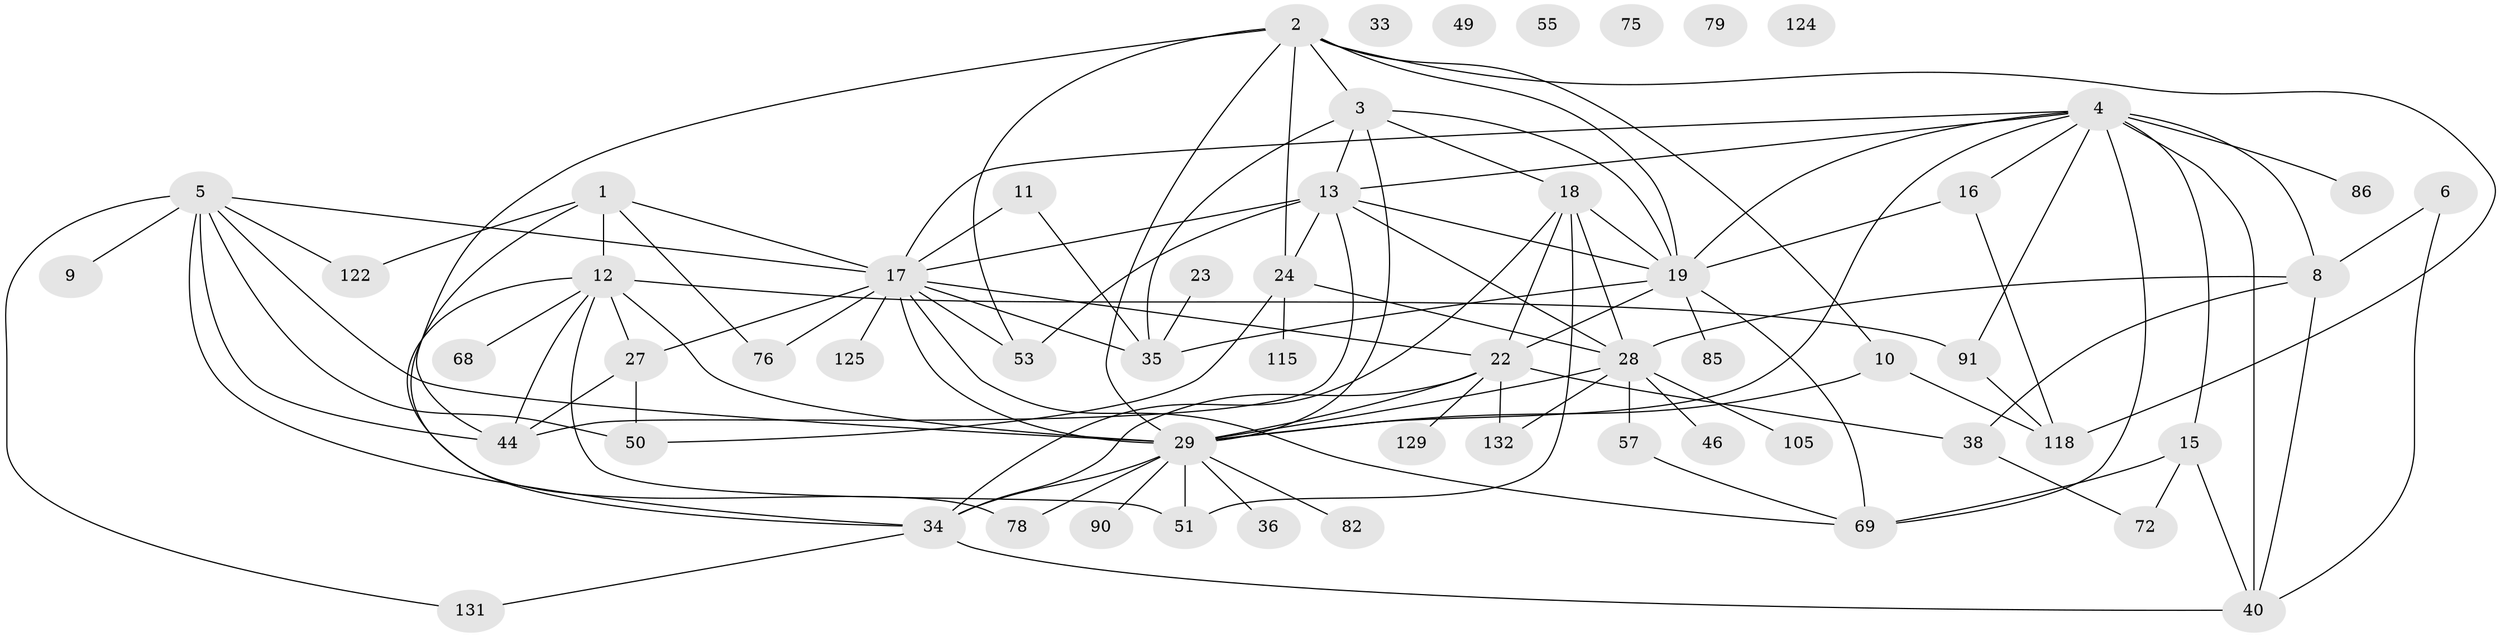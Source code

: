 // original degree distribution, {3: 0.2740740740740741, 4: 0.17037037037037037, 2: 0.2, 1: 0.16296296296296298, 5: 0.06666666666666667, 7: 0.022222222222222223, 0: 0.044444444444444446, 6: 0.05185185185185185, 9: 0.007407407407407408}
// Generated by graph-tools (version 1.1) at 2025/16/03/04/25 18:16:35]
// undirected, 58 vertices, 108 edges
graph export_dot {
graph [start="1"]
  node [color=gray90,style=filled];
  1 [super="+67"];
  2 [super="+7+87"];
  3 [super="+88"];
  4 [super="+31+25"];
  5 [super="+41+37"];
  6;
  8 [super="+62+100"];
  9 [super="+81"];
  10 [super="+101+26"];
  11 [super="+94"];
  12 [super="+116+30"];
  13 [super="+59+14"];
  15 [super="+89"];
  16;
  17 [super="+63+123+21"];
  18 [super="+93"];
  19 [super="+20+32+96"];
  22 [super="+39+97+47"];
  23;
  24 [super="+64+54"];
  27 [super="+127"];
  28 [super="+56+106+114"];
  29 [super="+107+73+134+42"];
  33;
  34 [super="+77+43"];
  35 [super="+119"];
  36;
  38 [super="+83"];
  40 [super="+52"];
  44 [super="+84"];
  46;
  49;
  50 [super="+65"];
  51 [super="+92+61"];
  53 [super="+71"];
  55;
  57 [super="+60"];
  68;
  69 [super="+80"];
  72;
  75;
  76 [super="+109"];
  78 [super="+110"];
  79;
  82;
  85;
  86;
  90;
  91 [super="+128"];
  105;
  115;
  118 [super="+120"];
  122;
  124;
  125;
  129;
  131;
  132;
  1 -- 122;
  1 -- 12;
  1 -- 17;
  1 -- 78;
  1 -- 76;
  2 -- 29;
  2 -- 53;
  2 -- 3;
  2 -- 118;
  2 -- 24;
  2 -- 44;
  2 -- 19;
  2 -- 10;
  3 -- 18;
  3 -- 35;
  3 -- 13;
  3 -- 29;
  3 -- 19;
  4 -- 40 [weight=2];
  4 -- 15;
  4 -- 16;
  4 -- 86;
  4 -- 91;
  4 -- 69;
  4 -- 17;
  4 -- 19;
  4 -- 29;
  4 -- 8;
  4 -- 13;
  5 -- 50;
  5 -- 131;
  5 -- 122;
  5 -- 29;
  5 -- 17;
  5 -- 9;
  5 -- 34;
  5 -- 44;
  6 -- 8;
  6 -- 40;
  8 -- 28;
  8 -- 40;
  8 -- 38;
  10 -- 118;
  10 -- 29;
  11 -- 35;
  11 -- 17;
  12 -- 68;
  12 -- 44;
  12 -- 51;
  12 -- 91;
  12 -- 29 [weight=2];
  12 -- 34;
  12 -- 27;
  13 -- 24;
  13 -- 53;
  13 -- 44;
  13 -- 17 [weight=2];
  13 -- 19;
  13 -- 28;
  15 -- 72 [weight=2];
  15 -- 69 [weight=2];
  15 -- 40;
  16 -- 118;
  16 -- 19;
  17 -- 22;
  17 -- 125;
  17 -- 69;
  17 -- 53 [weight=2];
  17 -- 35;
  17 -- 27;
  17 -- 29;
  17 -- 76;
  18 -- 28;
  18 -- 34;
  18 -- 19;
  18 -- 51 [weight=2];
  18 -- 22;
  19 -- 69 [weight=2];
  19 -- 35;
  19 -- 22 [weight=3];
  19 -- 85;
  22 -- 34;
  22 -- 129;
  22 -- 132;
  22 -- 29;
  22 -- 38;
  23 -- 35;
  24 -- 115;
  24 -- 28;
  24 -- 50;
  27 -- 50 [weight=2];
  27 -- 44;
  28 -- 105;
  28 -- 46;
  28 -- 57;
  28 -- 132;
  28 -- 29;
  29 -- 34;
  29 -- 82;
  29 -- 51 [weight=2];
  29 -- 90;
  29 -- 36;
  29 -- 78;
  34 -- 131;
  34 -- 40;
  38 -- 72;
  57 -- 69 [weight=2];
  91 -- 118;
}
